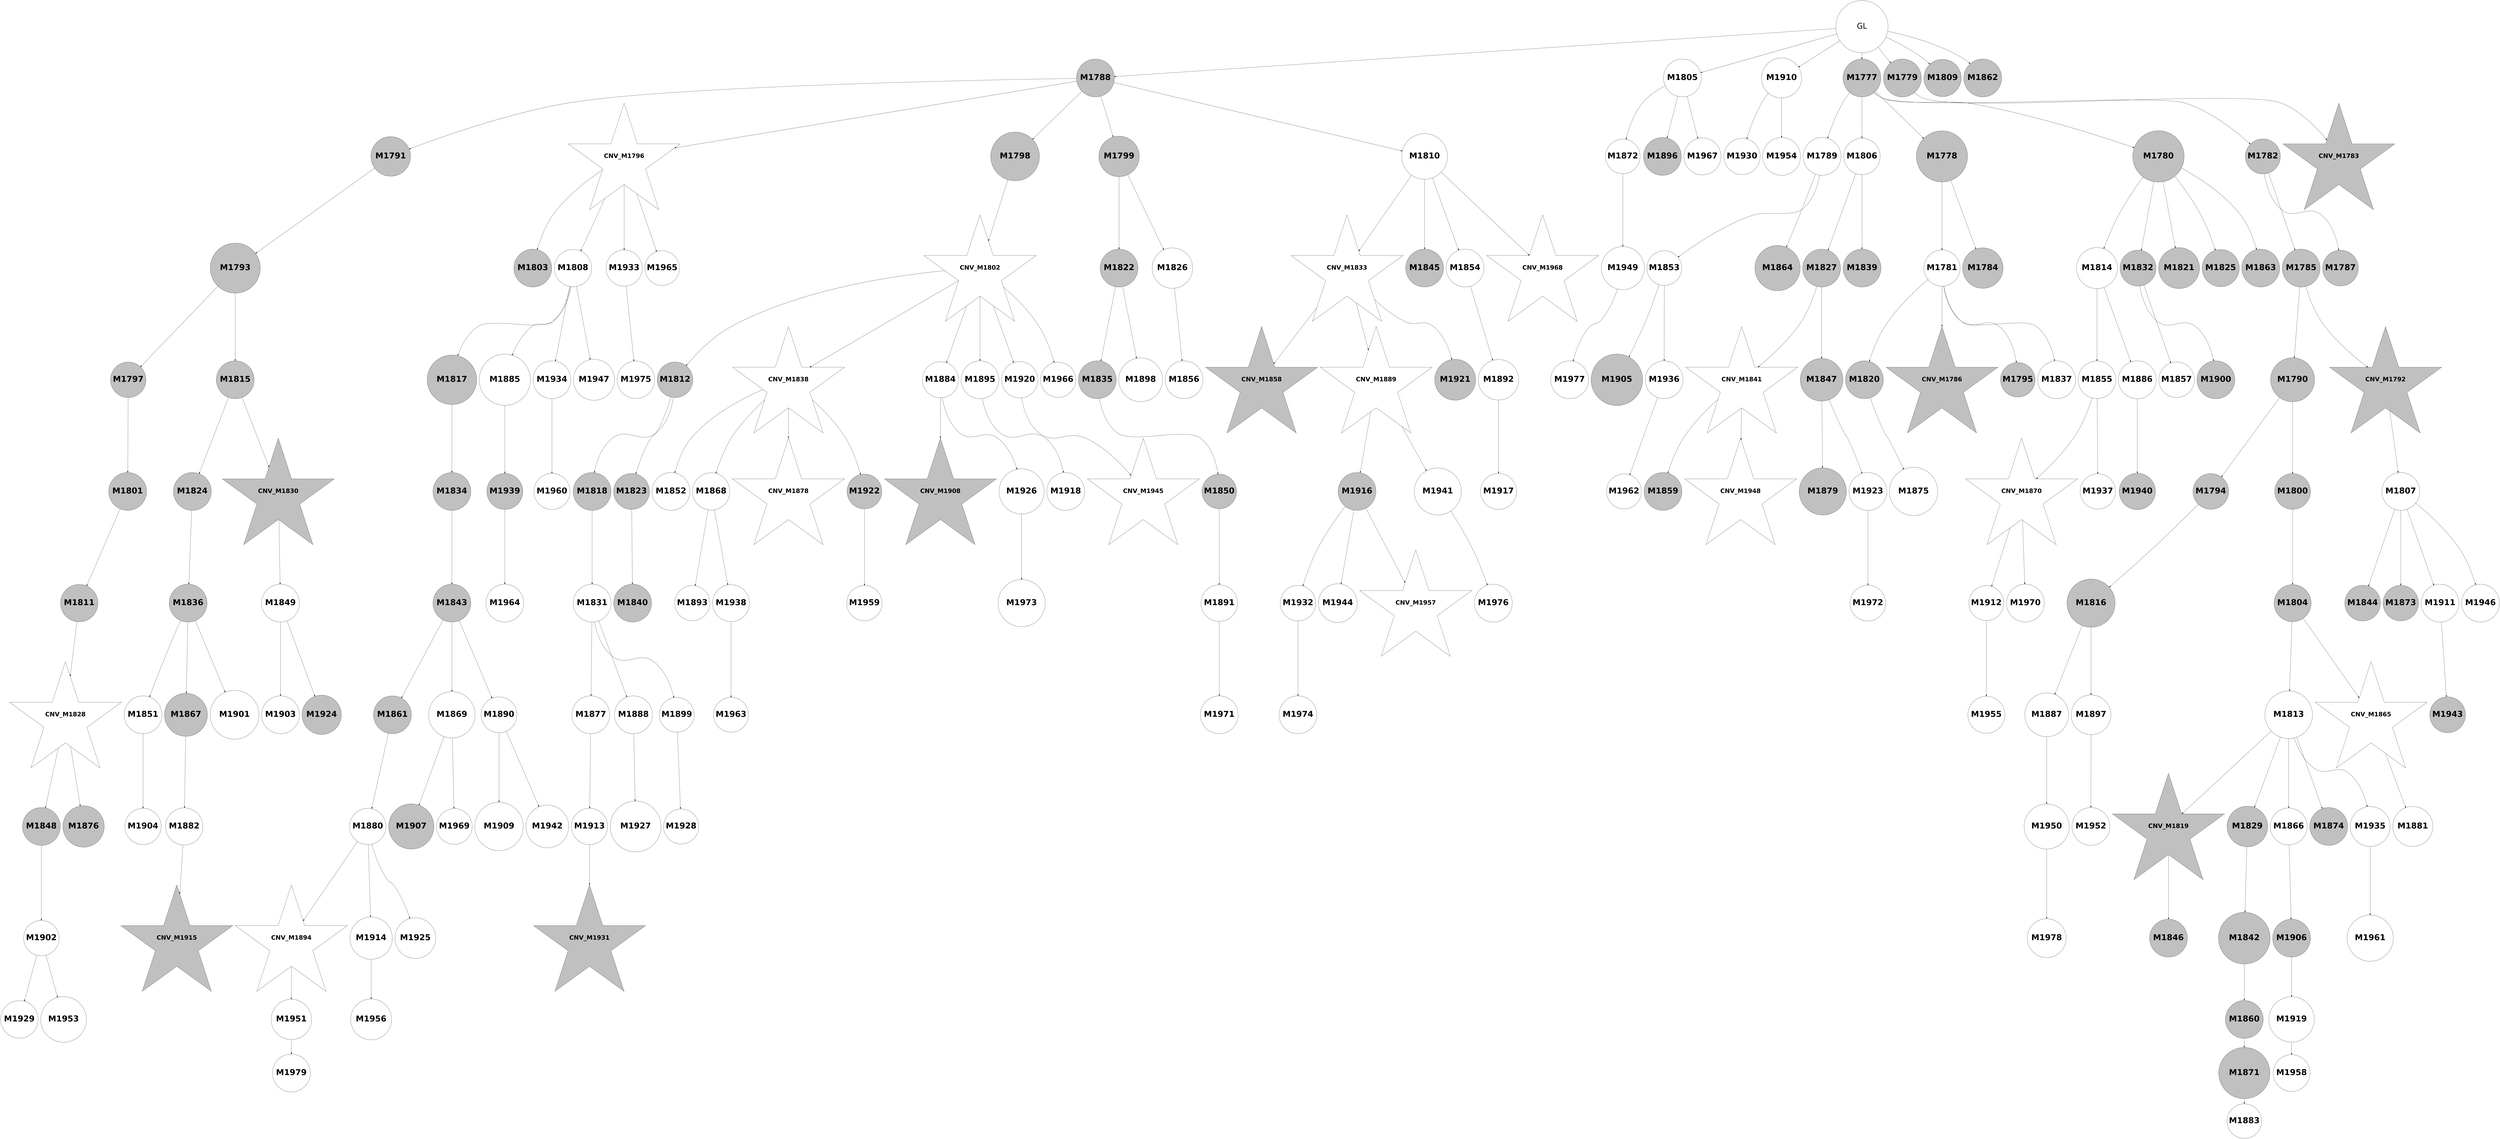 digraph G { 
1794 -> 1799;
1794 -> 1801;
1797 -> 1800;
1797 -> 1805;
1797 -> 1807;
1797 -> 1808;
1797 -> 1819;
1798 -> 1862;
1798 -> 1873;
1799 -> 1803;
1799 -> 1809;
1800 -> 1802;
1801 -> 1816;
1802 -> 1806;
1802 -> 1824;
1803 -> 1825;
1805 -> 1812;
1805 -> 1817;
1805 -> 1942;
1805 -> 1974;
1806 -> 1810;
1807 -> 1811;
1808 -> 1831;
1808 -> 1835;
1809 -> 1813;
1810 -> 1820;
1811 -> 1821;
1811 -> 1847;
1811 -> 1893;
1811 -> 1904;
1811 -> 1929;
1811 -> 1975;
1813 -> 1822;
1813 -> 1874;
1814 -> 1881;
1814 -> 1905;
1814 -> 1976;
1815 -> 1836;
1815 -> 1848;
1816 -> 1853;
1816 -> 1882;
1816 -> 1920;
1816 -> 1955;
1817 -> 1826;
1817 -> 1894;
1817 -> 1943;
1817 -> 1956;
1819 -> 1842;
1819 -> 1854;
1819 -> 1863;
1819 -> 1977;
1820 -> 1837;
1821 -> 1827;
1821 -> 1832;
1822 -> 1828;
1822 -> 1838;
1822 -> 1875;
1822 -> 1883;
1822 -> 1944;
1823 -> 1864;
1823 -> 1895;
1824 -> 1833;
1824 -> 1839;
1825 -> 1896;
1825 -> 1906;
1826 -> 1843;
1827 -> 1840;
1828 -> 1855;
1829 -> 1884;
1831 -> 1844;
1831 -> 1907;
1832 -> 1849;
1833 -> 1845;
1835 -> 1865;
1836 -> 1850;
1836 -> 1856;
1837 -> 1857;
1837 -> 1885;
1838 -> 1851;
1839 -> 1858;
1840 -> 1886;
1840 -> 1897;
1840 -> 1908;
1841 -> 1866;
1841 -> 1909;
1842 -> 1867;
1842 -> 1898;
1842 -> 1930;
1843 -> 1852;
1844 -> 1859;
1845 -> 1860;
1845 -> 1876;
1845 -> 1910;
1847 -> 1861;
1847 -> 1877;
1847 -> 1887;
1847 -> 1931;
1850 -> 1868;
1850 -> 1957;
1851 -> 1869;
1852 -> 1870;
1852 -> 1878;
1852 -> 1899;
1856 -> 1888;
1856 -> 1932;
1857 -> 1911;
1858 -> 1912;
1858 -> 1933;
1859 -> 1900;
1860 -> 1913;
1862 -> 1914;
1862 -> 1945;
1863 -> 1901;
1864 -> 1879;
1864 -> 1946;
1869 -> 1880;
1870 -> 1889;
1874 -> 1890;
1875 -> 1915;
1876 -> 1891;
1877 -> 1902;
1877 -> 1947;
1878 -> 1916;
1878 -> 1978;
1879 -> 1921;
1879 -> 1979;
1880 -> 1892;
1881 -> 1958;
1886 -> 1922;
1889 -> 1903;
1889 -> 1923;
1889 -> 1934;
1891 -> 1924;
1893 -> 1917;
1893 -> 1935;
1894 -> 1948;
1895 -> 1949;
1896 -> 1959;
1897 -> 1936;
1898 -> 1925;
1898 -> 1950;
1899 -> 1918;
1899 -> 1951;
1900 -> 1980;
1901 -> 1926;
1903 -> 1960;
1904 -> 1927;
1906 -> 1961;
1908 -> 1937;
1911 -> 1938;
1911 -> 1962;
1915 -> 1928;
1919 -> 1939;
1919 -> 1963;
1920 -> 1952;
1921 -> 1964;
1922 -> 1940;
1923 -> 1965;
1925 -> 1941;
1925 -> 1953;
1925 -> 1966;
1928 -> 1967;
1929 -> 1954;
1931 -> 1968;
1932 -> 1981;
1935 -> 1982;
1941 -> 1983;
1942 -> 1984;
1943 -> 1969;
1944 -> 1970;
1945 -> 1971;
1947 -> 1972;
1948 -> 1973;
1950 -> 1985;
1958 -> 1986;
1959 -> 1987;
1960 -> 1988;
1785 -> 1786;
1785 -> 1788;
1785 -> 1797;
1785 -> 1814;
1785 -> 1818;
1785 -> 1871;
1785 -> 1919;
1786 -> 1787;
1786 -> 1789;
1786 -> 1791;
1786 -> 1798;
1786 -> 1815;
1787 -> 1790;
1787 -> 1793;
1788 -> 1792;
1789 -> 1823;
1789 -> 1830;
1789 -> 1834;
1789 -> 1841;
1789 -> 1872;
1790 -> 1795;
1790 -> 1804;
1790 -> 1829;
1790 -> 1846;
1791 -> 1794;
1791 -> 1796;
1785 [label="GL" fontname="arial-bold" fontsize=56 width=5 height=5];
1786 [shape=circle style=filled fillcolor=grey fontname="helvetica-bold" fontsize=56 label="M1777" width=1.64 height=2 ];
1787 [shape=circle style=filled fillcolor=grey fontname="helvetica-bold" fontsize=56 label="M1778" width=4.89 height=2 ];
1788 [shape=circle style=filled fillcolor=grey fontname="helvetica-bold" fontsize=56 label="M1779" width=0.68 height=2 ];
1789 [shape=circle style=filled fillcolor=grey fontname="helvetica-bold" fontsize=56 label="M1780" width=4.92 height=2 ];
1790 [shape=circle style=filled fillcolor=white fontname="helvetica-bold" fontsize=56 label="M1781" width=3.46 height=2 ];
1791 [shape=circle style=filled fillcolor=grey fontname="helvetica-bold" fontsize=56 label="M1782" width=3.05 height=2 ];
1792 [shape=star style=filled fillcolor=grey fontname="helvetica-bold" fontsize=42 label="CNV_M1783"];
1793 [shape=circle style=filled fillcolor=grey fontname="helvetica-bold" fontsize=56 label="M1784" width=3.88 height=2 ];
1794 [shape=circle style=filled fillcolor=grey fontname="helvetica-bold" fontsize=56 label="M1785" width=0.47 height=2 ];
1795 [shape=star style=filled fillcolor=grey fontname="helvetica-bold" fontsize=42 label="CNV_M1786"];
1796 [shape=circle style=filled fillcolor=grey fontname="helvetica-bold" fontsize=56 label="M1787" width=2.58 height=2 ];
1797 [shape=circle style=filled fillcolor=grey fontname="helvetica-bold" fontsize=56 label="M1788" width=0.12 height=2 ];
1798 [shape=circle style=filled fillcolor=white fontname="helvetica-bold" fontsize=56 label="M1789" width=0.07 height=2 ];
1799 [shape=circle style=filled fillcolor=grey fontname="helvetica-bold" fontsize=56 label="M1790" width=4.21 height=2 ];
1800 [shape=circle style=filled fillcolor=grey fontname="helvetica-bold" fontsize=56 label="M1791" width=3.79 height=2 ];
1801 [shape=star style=filled fillcolor=grey fontname="helvetica-bold" fontsize=42 label="CNV_M1792"];
1802 [shape=circle style=filled fillcolor=grey fontname="helvetica-bold" fontsize=56 label="M1793" width=4.79 height=2 ];
1803 [shape=circle style=filled fillcolor=grey fontname="helvetica-bold" fontsize=56 label="M1794" width=2.62 height=2 ];
1804 [shape=circle style=filled fillcolor=grey fontname="helvetica-bold" fontsize=56 label="M1795" width=3.31 height=2 ];
1805 [shape=star style=filled fillcolor=white fontname="helvetica-bold" fontsize=42 label="CNV_M1796"];
1806 [shape=circle style=filled fillcolor=grey fontname="helvetica-bold" fontsize=56 label="M1797" width=2.71 height=2 ];
1807 [shape=circle style=filled fillcolor=grey fontname="helvetica-bold" fontsize=56 label="M1798" width=4.67 height=2 ];
1808 [shape=circle style=filled fillcolor=grey fontname="helvetica-bold" fontsize=56 label="M1799" width=3.87 height=2 ];
1809 [shape=circle style=filled fillcolor=grey fontname="helvetica-bold" fontsize=56 label="M1800" width=2.59 height=2 ];
1810 [shape=circle style=filled fillcolor=grey fontname="helvetica-bold" fontsize=56 label="M1801" width=0.78 height=2 ];
1811 [shape=star style=filled fillcolor=white fontname="helvetica-bold" fontsize=42 label="CNV_M1802"];
1812 [shape=circle style=filled fillcolor=grey fontname="helvetica-bold" fontsize=56 label="M1803" width=0.84 height=2 ];
1813 [shape=circle style=filled fillcolor=grey fontname="helvetica-bold" fontsize=56 label="M1804" width=2.16 height=2 ];
1814 [shape=circle style=filled fillcolor=white fontname="helvetica-bold" fontsize=56 label="M1805" width=0.5 height=2 ];
1815 [shape=circle style=filled fillcolor=white fontname="helvetica-bold" fontsize=56 label="M1806" width=2.35 height=2 ];
1816 [shape=circle style=filled fillcolor=white fontname="helvetica-bold" fontsize=56 label="M1807" width=0.19 height=2 ];
1817 [shape=circle style=filled fillcolor=white fontname="helvetica-bold" fontsize=56 label="M1808" width=3.57 height=2 ];
1818 [shape=circle style=filled fillcolor=grey fontname="helvetica-bold" fontsize=56 label="M1809" width=2.12 height=2 ];
1819 [shape=circle style=filled fillcolor=white fontname="helvetica-bold" fontsize=56 label="M1810" width=4.38 height=2 ];
1820 [shape=circle style=filled fillcolor=grey fontname="helvetica-bold" fontsize=56 label="M1811" width=2.09 height=2 ];
1821 [shape=circle style=filled fillcolor=grey fontname="helvetica-bold" fontsize=56 label="M1812" width=2.61 height=2 ];
1822 [shape=circle style=filled fillcolor=white fontname="helvetica-bold" fontsize=56 label="M1813" width=4.55 height=2 ];
1823 [shape=circle style=filled fillcolor=white fontname="helvetica-bold" fontsize=56 label="M1814" width=3.93 height=2 ];
1824 [shape=circle style=filled fillcolor=grey fontname="helvetica-bold" fontsize=56 label="M1815" width=1.77 height=2 ];
1825 [shape=circle style=filled fillcolor=grey fontname="helvetica-bold" fontsize=56 label="M1816" width=4.61 height=2 ];
1826 [shape=circle style=filled fillcolor=grey fontname="helvetica-bold" fontsize=56 label="M1817" width=4.73 height=2 ];
1827 [shape=circle style=filled fillcolor=grey fontname="helvetica-bold" fontsize=56 label="M1818" width=0.24 height=2 ];
1828 [shape=star style=filled fillcolor=grey fontname="helvetica-bold" fontsize=42 label="CNV_M1819"];
1829 [shape=circle style=filled fillcolor=grey fontname="helvetica-bold" fontsize=56 label="M1820" width=0.88 height=2 ];
1830 [shape=circle style=filled fillcolor=grey fontname="helvetica-bold" fontsize=56 label="M1821" width=3.91 height=2 ];
1831 [shape=circle style=filled fillcolor=grey fontname="helvetica-bold" fontsize=56 label="M1822" width=2 height=2 ];
1832 [shape=circle style=filled fillcolor=grey fontname="helvetica-bold" fontsize=56 label="M1823" width=2.49 height=2 ];
1833 [shape=circle style=filled fillcolor=grey fontname="helvetica-bold" fontsize=56 label="M1824" width=1.33 height=2 ];
1834 [shape=circle style=filled fillcolor=grey fontname="helvetica-bold" fontsize=56 label="M1825" width=2.14 height=2 ];
1835 [shape=circle style=filled fillcolor=white fontname="helvetica-bold" fontsize=56 label="M1826" width=3.87 height=2 ];
1836 [shape=circle style=filled fillcolor=grey fontname="helvetica-bold" fontsize=56 label="M1827" width=0.11 height=2 ];
1837 [shape=star style=filled fillcolor=white fontname="helvetica-bold" fontsize=42 label="CNV_M1828"];
1838 [shape=circle style=filled fillcolor=grey fontname="helvetica-bold" fontsize=56 label="M1829" width=3.89 height=2 ];
1839 [shape=star style=filled fillcolor=grey fontname="helvetica-bold" fontsize=42 label="CNV_M1830"];
1840 [shape=circle style=filled fillcolor=white fontname="helvetica-bold" fontsize=56 label="M1831" width=0.71 height=2 ];
1841 [shape=circle style=filled fillcolor=grey fontname="helvetica-bold" fontsize=56 label="M1832" width=2.51 height=2 ];
1842 [shape=star style=filled fillcolor=white fontname="helvetica-bold" fontsize=42 label="CNV_M1833"];
1843 [shape=circle style=filled fillcolor=grey fontname="helvetica-bold" fontsize=56 label="M1834" width=0.15 height=2 ];
1844 [shape=circle style=filled fillcolor=grey fontname="helvetica-bold" fontsize=56 label="M1835" width=0.85 height=2 ];
1845 [shape=circle style=filled fillcolor=grey fontname="helvetica-bold" fontsize=56 label="M1836" width=1.61 height=2 ];
1846 [shape=circle style=filled fillcolor=white fontname="helvetica-bold" fontsize=56 label="M1837" width=0.41 height=2 ];
1847 [shape=star style=filled fillcolor=white fontname="helvetica-bold" fontsize=42 label="CNV_M1838"];
1848 [shape=circle style=filled fillcolor=grey fontname="helvetica-bold" fontsize=56 label="M1839" width=0.69 height=2 ];
1849 [shape=circle style=filled fillcolor=grey fontname="helvetica-bold" fontsize=56 label="M1840" width=1.94 height=2 ];
1850 [shape=star style=filled fillcolor=white fontname="helvetica-bold" fontsize=42 label="CNV_M1841"];
1851 [shape=circle style=filled fillcolor=grey fontname="helvetica-bold" fontsize=56 label="M1842" width=4.94 height=2 ];
1852 [shape=circle style=filled fillcolor=grey fontname="helvetica-bold" fontsize=56 label="M1843" width=1.87 height=2 ];
1853 [shape=circle style=filled fillcolor=grey fontname="helvetica-bold" fontsize=56 label="M1844" width=2.62 height=2 ];
1854 [shape=circle style=filled fillcolor=grey fontname="helvetica-bold" fontsize=56 label="M1845" width=1.3 height=2 ];
1855 [shape=circle style=filled fillcolor=grey fontname="helvetica-bold" fontsize=56 label="M1846" width=0.79 height=2 ];
1856 [shape=circle style=filled fillcolor=grey fontname="helvetica-bold" fontsize=56 label="M1847" width=4.09 height=2 ];
1857 [shape=circle style=filled fillcolor=grey fontname="helvetica-bold" fontsize=56 label="M1848" width=1.05 height=2 ];
1858 [shape=circle style=filled fillcolor=white fontname="helvetica-bold" fontsize=56 label="M1849" width=0.01 height=2 ];
1859 [shape=circle style=filled fillcolor=grey fontname="helvetica-bold" fontsize=56 label="M1850" width=3.28 height=2 ];
1860 [shape=circle style=filled fillcolor=white fontname="helvetica-bold" fontsize=56 label="M1851" width=1.18 height=2 ];
1861 [shape=circle style=filled fillcolor=white fontname="helvetica-bold" fontsize=56 label="M1852" width=1.13 height=2 ];
1862 [shape=circle style=filled fillcolor=white fontname="helvetica-bold" fontsize=56 label="M1853" width=3.13 height=2 ];
1863 [shape=circle style=filled fillcolor=white fontname="helvetica-bold" fontsize=56 label="M1854" width=0.53 height=2 ];
1864 [shape=circle style=filled fillcolor=white fontname="helvetica-bold" fontsize=56 label="M1855" width=2.04 height=2 ];
1865 [shape=circle style=filled fillcolor=white fontname="helvetica-bold" fontsize=56 label="M1856" width=0.23 height=2 ];
1866 [shape=circle style=filled fillcolor=white fontname="helvetica-bold" fontsize=56 label="M1857" width=2.7 height=2 ];
1867 [shape=star style=filled fillcolor=grey fontname="helvetica-bold" fontsize=42 label="CNV_M1858"];
1868 [shape=circle style=filled fillcolor=grey fontname="helvetica-bold" fontsize=56 label="M1859" width=1.16 height=2 ];
1869 [shape=circle style=filled fillcolor=grey fontname="helvetica-bold" fontsize=56 label="M1860" width=0.57 height=2 ];
1870 [shape=circle style=filled fillcolor=grey fontname="helvetica-bold" fontsize=56 label="M1861" width=1.41 height=2 ];
1871 [shape=circle style=filled fillcolor=grey fontname="helvetica-bold" fontsize=56 label="M1862" width=1.13 height=2 ];
1872 [shape=circle style=filled fillcolor=grey fontname="helvetica-bold" fontsize=56 label="M1863" width=0.5 height=2 ];
1873 [shape=circle style=filled fillcolor=grey fontname="helvetica-bold" fontsize=56 label="M1864" width=4.34 height=2 ];
1874 [shape=star style=filled fillcolor=white fontname="helvetica-bold" fontsize=42 label="CNV_M1865"];
1875 [shape=circle style=filled fillcolor=white fontname="helvetica-bold" fontsize=56 label="M1866" width=2.2 height=2 ];
1876 [shape=circle style=filled fillcolor=grey fontname="helvetica-bold" fontsize=56 label="M1867" width=4.11 height=2 ];
1877 [shape=circle style=filled fillcolor=white fontname="helvetica-bold" fontsize=56 label="M1868" width=2.08 height=2 ];
1878 [shape=circle style=filled fillcolor=white fontname="helvetica-bold" fontsize=56 label="M1869" width=4.44 height=2 ];
1879 [shape=star style=filled fillcolor=white fontname="helvetica-bold" fontsize=42 label="CNV_M1870"];
1880 [shape=circle style=filled fillcolor=grey fontname="helvetica-bold" fontsize=56 label="M1871" width=4.9 height=2 ];
1881 [shape=circle style=filled fillcolor=white fontname="helvetica-bold" fontsize=56 label="M1872" width=3.31 height=2 ];
1882 [shape=circle style=filled fillcolor=grey fontname="helvetica-bold" fontsize=56 label="M1873" width=2.68 height=2 ];
1883 [shape=circle style=filled fillcolor=grey fontname="helvetica-bold" fontsize=56 label="M1874" width=1.59 height=2 ];
1884 [shape=circle style=filled fillcolor=white fontname="helvetica-bold" fontsize=56 label="M1875" width=4.62 height=2 ];
1885 [shape=circle style=filled fillcolor=grey fontname="helvetica-bold" fontsize=56 label="M1876" width=3.96 height=2 ];
1886 [shape=circle style=filled fillcolor=white fontname="helvetica-bold" fontsize=56 label="M1877" width=0.28 height=2 ];
1887 [shape=star style=filled fillcolor=white fontname="helvetica-bold" fontsize=42 label="CNV_M1878"];
1888 [shape=circle style=filled fillcolor=grey fontname="helvetica-bold" fontsize=56 label="M1879" width=4.52 height=2 ];
1889 [shape=circle style=filled fillcolor=white fontname="helvetica-bold" fontsize=56 label="M1880" width=3.49 height=2 ];
1890 [shape=circle style=filled fillcolor=white fontname="helvetica-bold" fontsize=56 label="M1881" width=3.83 height=2 ];
1891 [shape=circle style=filled fillcolor=white fontname="helvetica-bold" fontsize=56 label="M1882" width=2.12 height=2 ];
1892 [shape=circle style=filled fillcolor=white fontname="helvetica-bold" fontsize=56 label="M1883" width=3.26 height=2 ];
1893 [shape=circle style=filled fillcolor=white fontname="helvetica-bold" fontsize=56 label="M1884" width=3.46 height=2 ];
1894 [shape=circle style=filled fillcolor=white fontname="helvetica-bold" fontsize=56 label="M1885" width=4.9 height=2 ];
1895 [shape=circle style=filled fillcolor=white fontname="helvetica-bold" fontsize=56 label="M1886" width=1.65 height=2 ];
1896 [shape=circle style=filled fillcolor=white fontname="helvetica-bold" fontsize=56 label="M1887" width=4.2 height=2 ];
1897 [shape=circle style=filled fillcolor=white fontname="helvetica-bold" fontsize=56 label="M1888" width=1.63 height=2 ];
1898 [shape=star style=filled fillcolor=white fontname="helvetica-bold" fontsize=42 label="CNV_M1889"];
1899 [shape=circle style=filled fillcolor=white fontname="helvetica-bold" fontsize=56 label="M1890" width=2.52 height=2 ];
1900 [shape=circle style=filled fillcolor=white fontname="helvetica-bold" fontsize=56 label="M1891" width=3.5 height=2 ];
1901 [shape=circle style=filled fillcolor=white fontname="helvetica-bold" fontsize=56 label="M1892" width=3.88 height=2 ];
1902 [shape=circle style=filled fillcolor=white fontname="helvetica-bold" fontsize=56 label="M1893" width=2.84 height=2 ];
1903 [shape=star style=filled fillcolor=white fontname="helvetica-bold" fontsize=42 label="CNV_M1894"];
1904 [shape=circle style=filled fillcolor=white fontname="helvetica-bold" fontsize=56 label="M1895" width=1.04 height=2 ];
1905 [shape=circle style=filled fillcolor=grey fontname="helvetica-bold" fontsize=56 label="M1896" width=0.55 height=2 ];
1906 [shape=circle style=filled fillcolor=white fontname="helvetica-bold" fontsize=56 label="M1897" width=3.81 height=2 ];
1907 [shape=circle style=filled fillcolor=white fontname="helvetica-bold" fontsize=56 label="M1898" width=4.2 height=2 ];
1908 [shape=circle style=filled fillcolor=white fontname="helvetica-bold" fontsize=56 label="M1899" width=3.12 height=2 ];
1909 [shape=circle style=filled fillcolor=grey fontname="helvetica-bold" fontsize=56 label="M1900" width=0.65 height=2 ];
1910 [shape=circle style=filled fillcolor=white fontname="helvetica-bold" fontsize=56 label="M1901" width=4.68 height=2 ];
1911 [shape=circle style=filled fillcolor=white fontname="helvetica-bold" fontsize=56 label="M1902" width=2.72 height=2 ];
1912 [shape=circle style=filled fillcolor=white fontname="helvetica-bold" fontsize=56 label="M1903" width=1.67 height=2 ];
1913 [shape=circle style=filled fillcolor=white fontname="helvetica-bold" fontsize=56 label="M1904" width=3.47 height=2 ];
1914 [shape=circle style=filled fillcolor=grey fontname="helvetica-bold" fontsize=56 label="M1905" width=4.93 height=2 ];
1915 [shape=circle style=filled fillcolor=grey fontname="helvetica-bold" fontsize=56 label="M1906" width=1.85 height=2 ];
1916 [shape=circle style=filled fillcolor=grey fontname="helvetica-bold" fontsize=56 label="M1907" width=4.34 height=2 ];
1917 [shape=star style=filled fillcolor=grey fontname="helvetica-bold" fontsize=42 label="CNV_M1908"];
1918 [shape=circle style=filled fillcolor=white fontname="helvetica-bold" fontsize=56 label="M1909" width=4.64 height=2 ];
1919 [shape=circle style=filled fillcolor=white fontname="helvetica-bold" fontsize=56 label="M1910" width=3.84 height=2 ];
1920 [shape=circle style=filled fillcolor=white fontname="helvetica-bold" fontsize=56 label="M1911" width=1.64 height=2 ];
1921 [shape=circle style=filled fillcolor=white fontname="helvetica-bold" fontsize=56 label="M1912" width=3.07 height=2 ];
1922 [shape=circle style=filled fillcolor=white fontname="helvetica-bold" fontsize=56 label="M1913" width=2.36 height=2 ];
1923 [shape=circle style=filled fillcolor=white fontname="helvetica-bold" fontsize=56 label="M1914" width=4.06 height=2 ];
1924 [shape=star style=filled fillcolor=grey fontname="helvetica-bold" fontsize=42 label="CNV_M1915"];
1925 [shape=circle style=filled fillcolor=grey fontname="helvetica-bold" fontsize=56 label="M1916" width=0.62 height=2 ];
1926 [shape=circle style=filled fillcolor=white fontname="helvetica-bold" fontsize=56 label="M1917" width=2.43 height=2 ];
1927 [shape=circle style=filled fillcolor=white fontname="helvetica-bold" fontsize=56 label="M1918" width=0.79 height=2 ];
1928 [shape=circle style=filled fillcolor=white fontname="helvetica-bold" fontsize=56 label="M1919" width=4.35 height=2 ];
1929 [shape=circle style=filled fillcolor=white fontname="helvetica-bold" fontsize=56 label="M1920" width=2.33 height=2 ];
1930 [shape=circle style=filled fillcolor=grey fontname="helvetica-bold" fontsize=56 label="M1921" width=3.91 height=2 ];
1931 [shape=circle style=filled fillcolor=grey fontname="helvetica-bold" fontsize=56 label="M1922" width=3.2 height=2 ];
1932 [shape=circle style=filled fillcolor=white fontname="helvetica-bold" fontsize=56 label="M1923" width=1.33 height=2 ];
1933 [shape=circle style=filled fillcolor=grey fontname="helvetica-bold" fontsize=56 label="M1924" width=3.76 height=2 ];
1934 [shape=circle style=filled fillcolor=white fontname="helvetica-bold" fontsize=56 label="M1925" width=3.9 height=2 ];
1935 [shape=circle style=filled fillcolor=white fontname="helvetica-bold" fontsize=56 label="M1926" width=4.32 height=2 ];
1936 [shape=circle style=filled fillcolor=white fontname="helvetica-bold" fontsize=56 label="M1927" width=4.86 height=2 ];
1937 [shape=circle style=filled fillcolor=white fontname="helvetica-bold" fontsize=56 label="M1928" width=2.83 height=2 ];
1938 [shape=circle style=filled fillcolor=white fontname="helvetica-bold" fontsize=56 label="M1929" width=2.05 height=2 ];
1939 [shape=circle style=filled fillcolor=white fontname="helvetica-bold" fontsize=56 label="M1930" width=3.47 height=2 ];
1940 [shape=star style=filled fillcolor=grey fontname="helvetica-bold" fontsize=42 label="CNV_M1931"];
1941 [shape=circle style=filled fillcolor=white fontname="helvetica-bold" fontsize=56 label="M1932" width=2.66 height=2 ];
1942 [shape=circle style=filled fillcolor=white fontname="helvetica-bold" fontsize=56 label="M1933" width=2.4 height=2 ];
1943 [shape=circle style=filled fillcolor=white fontname="helvetica-bold" fontsize=56 label="M1934" width=0.34 height=2 ];
1944 [shape=circle style=filled fillcolor=white fontname="helvetica-bold" fontsize=56 label="M1935" width=3.82 height=2 ];
1945 [shape=circle style=filled fillcolor=white fontname="helvetica-bold" fontsize=56 label="M1936" width=1.39 height=2 ];
1946 [shape=circle style=filled fillcolor=white fontname="helvetica-bold" fontsize=56 label="M1937" width=2.79 height=2 ];
1947 [shape=circle style=filled fillcolor=white fontname="helvetica-bold" fontsize=56 label="M1938" width=2.19 height=2 ];
1948 [shape=circle style=filled fillcolor=grey fontname="helvetica-bold" fontsize=56 label="M1939" width=2.44 height=2 ];
1949 [shape=circle style=filled fillcolor=grey fontname="helvetica-bold" fontsize=56 label="M1940" width=2.36 height=2 ];
1950 [shape=circle style=filled fillcolor=white fontname="helvetica-bold" fontsize=56 label="M1941" width=4.5 height=2 ];
1951 [shape=circle style=filled fillcolor=white fontname="helvetica-bold" fontsize=56 label="M1942" width=4.1 height=2 ];
1952 [shape=circle style=filled fillcolor=grey fontname="helvetica-bold" fontsize=56 label="M1943" width=2.53 height=2 ];
1953 [shape=circle style=filled fillcolor=white fontname="helvetica-bold" fontsize=56 label="M1944" width=3.71 height=2 ];
1954 [shape=star style=filled fillcolor=white fontname="helvetica-bold" fontsize=42 label="CNV_M1945"];
1955 [shape=circle style=filled fillcolor=white fontname="helvetica-bold" fontsize=56 label="M1946" width=0.1 height=2 ];
1956 [shape=circle style=filled fillcolor=white fontname="helvetica-bold" fontsize=56 label="M1947" width=3.93 height=2 ];
1957 [shape=star style=filled fillcolor=white fontname="helvetica-bold" fontsize=42 label="CNV_M1948"];
1958 [shape=circle style=filled fillcolor=white fontname="helvetica-bold" fontsize=56 label="M1949" width=4.12 height=2 ];
1959 [shape=circle style=filled fillcolor=white fontname="helvetica-bold" fontsize=56 label="M1950" width=4.32 height=2 ];
1960 [shape=circle style=filled fillcolor=white fontname="helvetica-bold" fontsize=56 label="M1951" width=3.86 height=2 ];
1961 [shape=circle style=filled fillcolor=white fontname="helvetica-bold" fontsize=56 label="M1952" width=1.82 height=2 ];
1962 [shape=circle style=filled fillcolor=white fontname="helvetica-bold" fontsize=56 label="M1953" width=4.38 height=2 ];
1963 [shape=circle style=filled fillcolor=white fontname="helvetica-bold" fontsize=56 label="M1954" width=1.83 height=2 ];
1964 [shape=circle style=filled fillcolor=white fontname="helvetica-bold" fontsize=56 label="M1955" width=2.15 height=2 ];
1965 [shape=circle style=filled fillcolor=white fontname="helvetica-bold" fontsize=56 label="M1956" width=3.91 height=2 ];
1966 [shape=star style=filled fillcolor=white fontname="helvetica-bold" fontsize=42 label="CNV_M1957"];
1967 [shape=circle style=filled fillcolor=white fontname="helvetica-bold" fontsize=56 label="M1958" width=2.21 height=2 ];
1968 [shape=circle style=filled fillcolor=white fontname="helvetica-bold" fontsize=56 label="M1959" width=2.78 height=2 ];
1969 [shape=circle style=filled fillcolor=white fontname="helvetica-bold" fontsize=56 label="M1960" width=3.46 height=2 ];
1970 [shape=circle style=filled fillcolor=white fontname="helvetica-bold" fontsize=56 label="M1961" width=4.43 height=2 ];
1971 [shape=circle style=filled fillcolor=white fontname="helvetica-bold" fontsize=56 label="M1962" width=3.01 height=2 ];
1972 [shape=circle style=filled fillcolor=white fontname="helvetica-bold" fontsize=56 label="M1963" width=3.01 height=2 ];
1973 [shape=circle style=filled fillcolor=white fontname="helvetica-bold" fontsize=56 label="M1964" width=0.43 height=2 ];
1974 [shape=circle style=filled fillcolor=white fontname="helvetica-bold" fontsize=56 label="M1965" width=3.32 height=2 ];
1975 [shape=circle style=filled fillcolor=white fontname="helvetica-bold" fontsize=56 label="M1966" width=3.38 height=2 ];
1976 [shape=circle style=filled fillcolor=white fontname="helvetica-bold" fontsize=56 label="M1967" width=2.16 height=2 ];
1977 [shape=star style=filled fillcolor=white fontname="helvetica-bold" fontsize=42 label="CNV_M1968"];
1978 [shape=circle style=filled fillcolor=white fontname="helvetica-bold" fontsize=56 label="M1969" width=2.56 height=2 ];
1979 [shape=circle style=filled fillcolor=white fontname="helvetica-bold" fontsize=56 label="M1970" width=1.53 height=2 ];
1980 [shape=circle style=filled fillcolor=white fontname="helvetica-bold" fontsize=56 label="M1971" width=0.05 height=2 ];
1981 [shape=circle style=filled fillcolor=white fontname="helvetica-bold" fontsize=56 label="M1972" width=2.54 height=2 ];
1982 [shape=circle style=filled fillcolor=white fontname="helvetica-bold" fontsize=56 label="M1973" width=4.51 height=2 ];
1983 [shape=circle style=filled fillcolor=white fontname="helvetica-bold" fontsize=56 label="M1974" width=0.98 height=2 ];
1984 [shape=circle style=filled fillcolor=white fontname="helvetica-bold" fontsize=56 label="M1975" width=2.07 height=2 ];
1985 [shape=circle style=filled fillcolor=white fontname="helvetica-bold" fontsize=56 label="M1976" width=1.64 height=2 ];
1986 [shape=circle style=filled fillcolor=white fontname="helvetica-bold" fontsize=56 label="M1977" width=1.48 height=2 ];
1987 [shape=circle style=filled fillcolor=white fontname="helvetica-bold" fontsize=56 label="M1978" width=3.72 height=2 ];
1988 [shape=circle style=filled fillcolor=white fontname="helvetica-bold" fontsize=56 label="M1979" width=0.72 height=2 ];
}